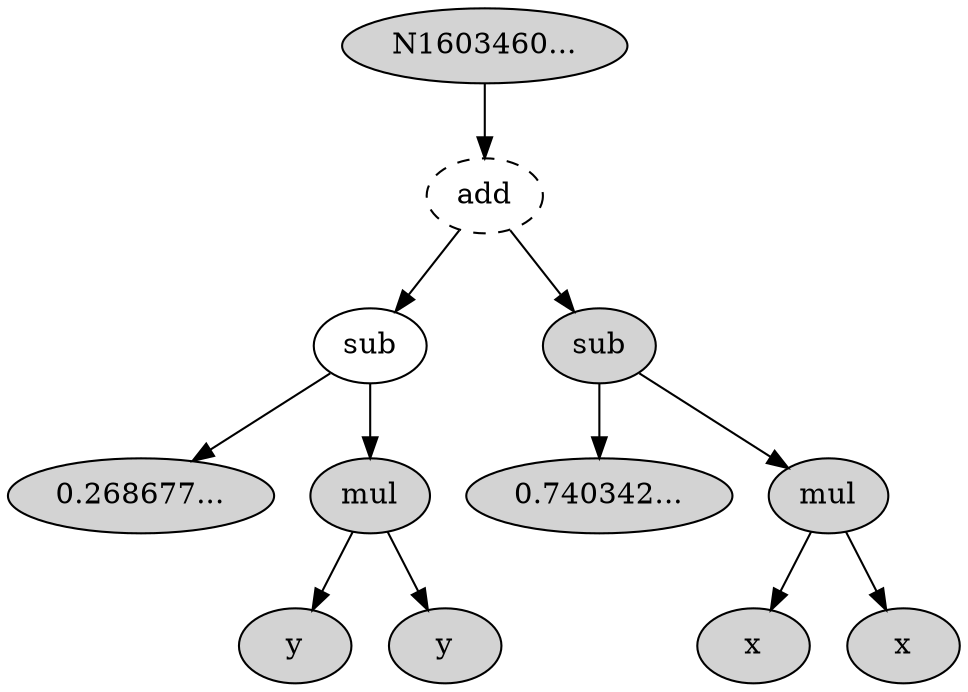  digraph G1603460 {
N1603460[ style="filled"  label="N1603460..."];
N1603460 -> N1603461;
N1603461[ style="dashed"  label="add"];
N1603461 -> N1603454;
N1603454[ style="solid"  label="sub"];
N1603454 -> N1603455;
N1603455[ style="filled"  label="0.268677..."];
N1603454 -> N1603456;
N1603456[ style="filled"  label="mul"];
N1603456 -> N1603457;
N1603457[ style="filled"  label="y"];
N1603456 -> N1603458;
N1603458[ style="filled"  label="y"];
N1603461 -> N1603463;
N1603463[ style="filled"  label="sub"];
N1603463 -> N1603464;
N1603464[ style="filled"  label="0.740342..."];
N1603463 -> N1603465;
N1603465[ style="filled"  label="mul"];
N1603465 -> N1603466;
N1603466[ style="filled"  label="x"];
N1603465 -> N1603467;
N1603467[ style="filled"  label="x"];
}
